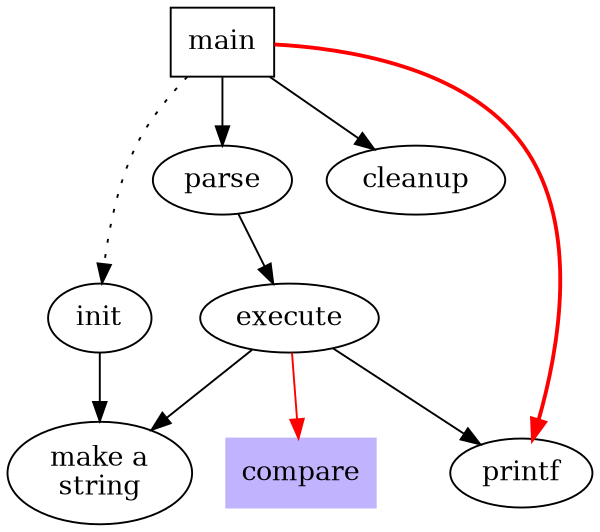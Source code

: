 digraph G {
    size ="4,4";
    main [shape=box];
    main -> parse [weight=8];
    parse -> execute;
    main -> init [style=dotted];
    main -> cleanup;
    execute -> { make_string; printf }
    init -> make_string;
    edge [color=red];
    main -> printf [style=bold,labed="100 times"];
    make_string [ label="make a\nstring"];
    node [shape=box, style=filled, color = ".7 .3 1.0"];
    execute -> compare;
}
